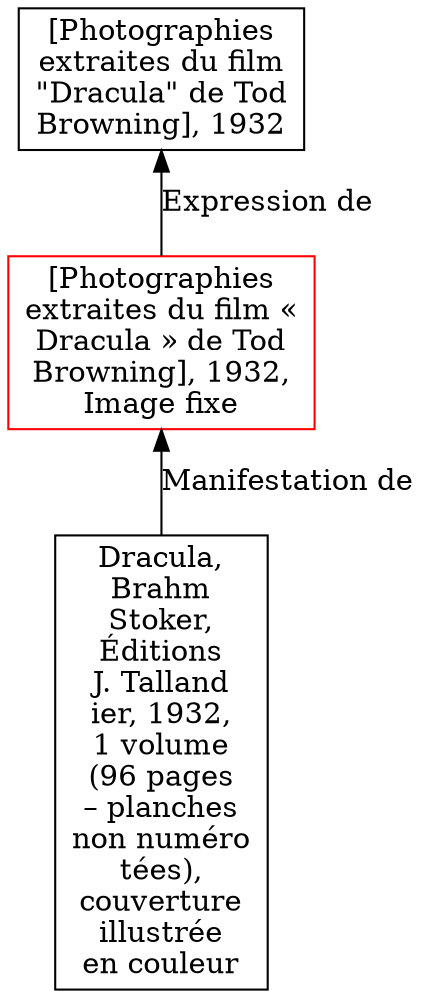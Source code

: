 // Notice UMLRM0153
digraph UMLRM0153 {
	node [align=left shape=rect]
	size="20,20"
	rankdir=BT
	UMLRM0153 [label="[Photographies
extraites du film «
Dracula » de Tod
Browning], 1932,
Image fixe" color=red]
	UMLRM0152 [label="[Photographies
extraites du film
\"Dracula\" de Tod
Browning], 1932"]
	UMLRM0153 -> UMLRM0152 [label="Expression de"]
	UMLRM0060 [label="Dracula,
Brahm
Stoker,
Éditions
J. Talland
ier, 1932,
1 volume
(96 pages
– planches
non numéro
tées),
couverture
illustrée
en couleur"]
	UMLRM0060 -> UMLRM0153 [label="Manifestation de"]
}
